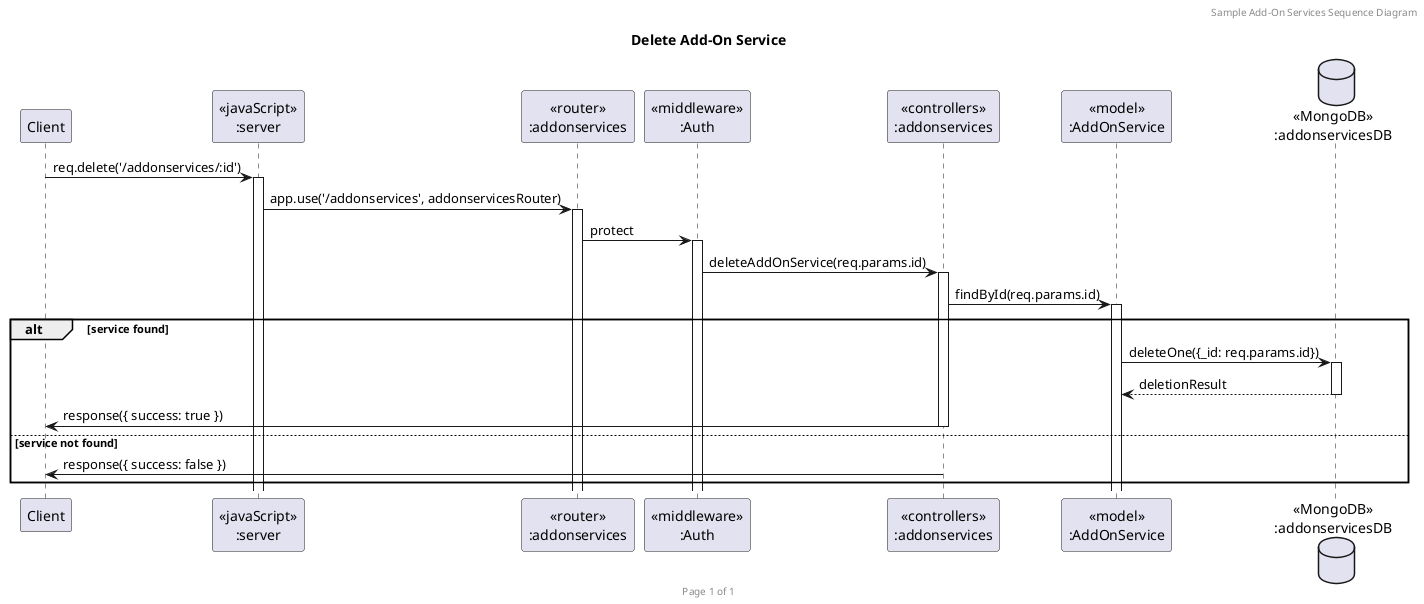 @startuml Delete Add-On Service

header Sample Add-On Services Sequence Diagram
footer Page %page% of %lastpage%
title "Delete Add-On Service"

participant "Client" as client
participant "<<javaScript>>\n:server" as server
participant "<<router>>\n:addonservices" as routerAddOnServices
participant "<<middleware>>\n:Auth" as AuthMiddleware
participant "<<controllers>>\n:addonservices" as controllersAddOnServices
participant "<<model>>\n:AddOnService" as modelAddOnService
database "<<MongoDB>>\n:addonservicesDB" as AddOnServicesDatabase

client->server ++: req.delete('/addonservices/:id')
server->routerAddOnServices ++: app.use('/addonservices', addonservicesRouter)
routerAddOnServices -> AuthMiddleware ++: protect
AuthMiddleware -> controllersAddOnServices ++: deleteAddOnService(req.params.id)

controllersAddOnServices -> modelAddOnService ++: findById(req.params.id)
alt service found
    modelAddOnService -> AddOnServicesDatabase ++: deleteOne({_id: req.params.id})
    AddOnServicesDatabase --> modelAddOnService --: deletionResult
    controllersAddOnServices->client --: response({ success: true })
else service not found
    controllersAddOnServices->client --: response({ success: false })
end

@enduml
